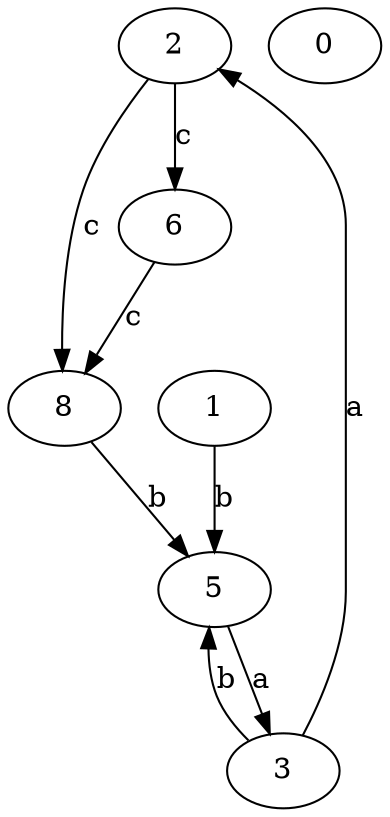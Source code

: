 strict digraph  {
2;
3;
0;
5;
6;
8;
1;
2 -> 6  [label=c];
2 -> 8  [label=c];
3 -> 2  [label=a];
3 -> 5  [label=b];
5 -> 3  [label=a];
6 -> 8  [label=c];
8 -> 5  [label=b];
1 -> 5  [label=b];
}
